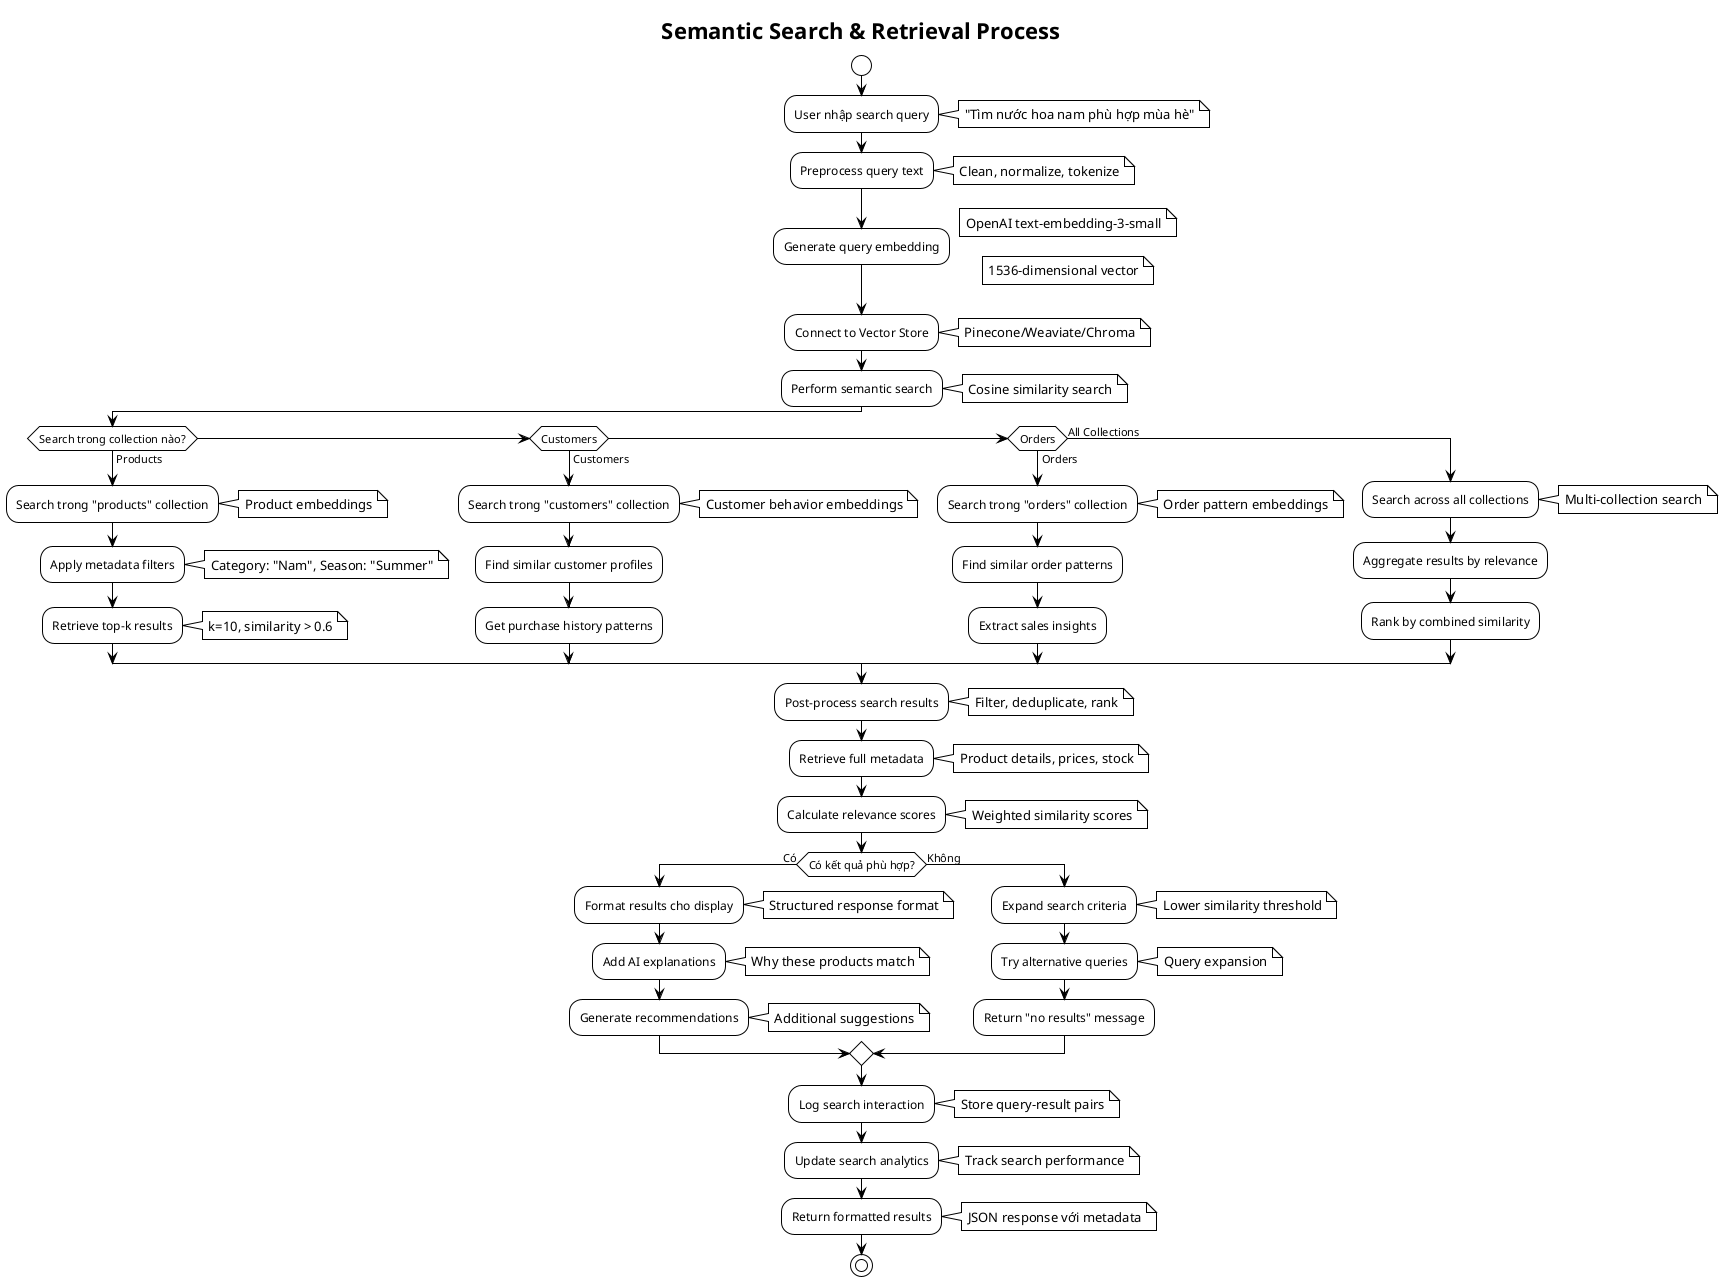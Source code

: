 @startuml Semantic Search Process Flow
!theme plain
title Semantic Search & Retrieval Process

start

:User nhập search query;
note right: "Tìm nước hoa nam phù hợp mùa hè"

:Preprocess query text;
note right: Clean, normalize, tokenize

:Generate query embedding;
note right: OpenAI text-embedding-3-small
note right: 1536-dimensional vector

:Connect to Vector Store;
note right: Pinecone/Weaviate/Chroma

:Perform semantic search;
note right: Cosine similarity search

if (Search trong collection nào?) then (Products)
    :Search trong "products" collection;
    note right: Product embeddings
    
    :Apply metadata filters;
    note right: Category: "Nam", Season: "Summer"
    
    :Retrieve top-k results;
    note right: k=10, similarity > 0.6
    
elseif (Customers) then (Customers)
    :Search trong "customers" collection;
    note right: Customer behavior embeddings
    
    :Find similar customer profiles;
    
    :Get purchase history patterns;
    
elseif (Orders) then (Orders)
    :Search trong "orders" collection;
    note right: Order pattern embeddings
    
    :Find similar order patterns;
    
    :Extract sales insights;
    
else (All Collections)
    :Search across all collections;
    note right: Multi-collection search
    
    :Aggregate results by relevance;
    
    :Rank by combined similarity;
endif

:Post-process search results;
note right: Filter, deduplicate, rank

:Retrieve full metadata;
note right: Product details, prices, stock

:Calculate relevance scores;
note right: Weighted similarity scores

if (Có kết quả phù hợp?) then (Có)
    :Format results cho display;
    note right: Structured response format
    
    :Add AI explanations;
    note right: Why these products match
    
    :Generate recommendations;
    note right: Additional suggestions
    
else (Không)
    :Expand search criteria;
    note right: Lower similarity threshold
    
    :Try alternative queries;
    note right: Query expansion
    
    :Return "no results" message;
endif

:Log search interaction;
note right: Store query-result pairs

:Update search analytics;
note right: Track search performance

:Return formatted results;
note right: JSON response với metadata

stop

@enduml
